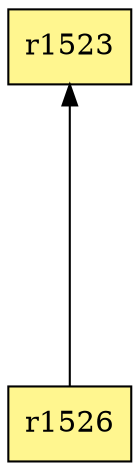 digraph G {
rankdir=BT;ranksep="2.0";
"r1526" [shape=record,fillcolor=khaki1,style=filled,label="{r1526}"];
"r1523" [shape=record,fillcolor=khaki1,style=filled,label="{r1523}"];
"r1526" -> "r1523"
}